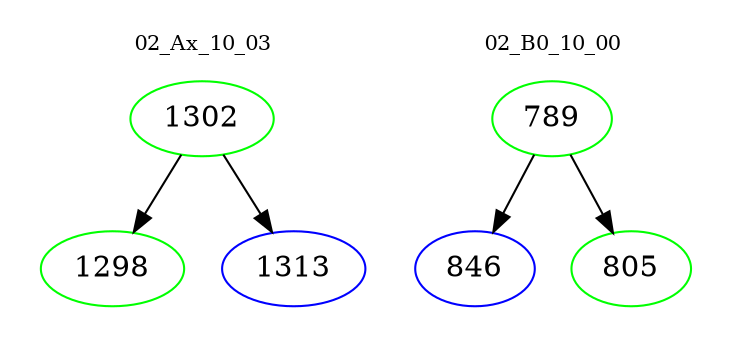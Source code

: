 digraph{
subgraph cluster_0 {
color = white
label = "02_Ax_10_03";
fontsize=10;
T0_1302 [label="1302", color="green"]
T0_1302 -> T0_1298 [color="black"]
T0_1298 [label="1298", color="green"]
T0_1302 -> T0_1313 [color="black"]
T0_1313 [label="1313", color="blue"]
}
subgraph cluster_1 {
color = white
label = "02_B0_10_00";
fontsize=10;
T1_789 [label="789", color="green"]
T1_789 -> T1_846 [color="black"]
T1_846 [label="846", color="blue"]
T1_789 -> T1_805 [color="black"]
T1_805 [label="805", color="green"]
}
}
